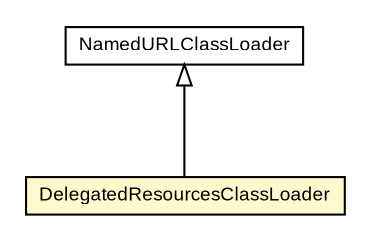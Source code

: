 #!/usr/local/bin/dot
#
# Class diagram 
# Generated by UMLGraph version R5_6-24-gf6e263 (http://www.umlgraph.org/)
#

digraph G {
	edge [fontname="arial",fontsize=10,labelfontname="arial",labelfontsize=10];
	node [fontname="arial",fontsize=10,shape=plaintext];
	nodesep=0.25;
	ranksep=0.5;
	// com.google.code.play2.provider.play22.run.NamedURLClassLoader
	c129 [label=<<table title="com.google.code.play2.provider.play22.run.NamedURLClassLoader" border="0" cellborder="1" cellspacing="0" cellpadding="2" port="p" href="./NamedURLClassLoader.html">
		<tr><td><table border="0" cellspacing="0" cellpadding="1">
<tr><td align="center" balign="center"> NamedURLClassLoader </td></tr>
		</table></td></tr>
		</table>>, URL="./NamedURLClassLoader.html", fontname="arial", fontcolor="black", fontsize=9.0];
	// com.google.code.play2.provider.play22.run.DelegatedResourcesClassLoader
	c130 [label=<<table title="com.google.code.play2.provider.play22.run.DelegatedResourcesClassLoader" border="0" cellborder="1" cellspacing="0" cellpadding="2" port="p" bgcolor="lemonChiffon" href="./DelegatedResourcesClassLoader.html">
		<tr><td><table border="0" cellspacing="0" cellpadding="1">
<tr><td align="center" balign="center"> DelegatedResourcesClassLoader </td></tr>
		</table></td></tr>
		</table>>, URL="./DelegatedResourcesClassLoader.html", fontname="arial", fontcolor="black", fontsize=9.0];
	//com.google.code.play2.provider.play22.run.DelegatedResourcesClassLoader extends com.google.code.play2.provider.play22.run.NamedURLClassLoader
	c129:p -> c130:p [dir=back,arrowtail=empty];
}

